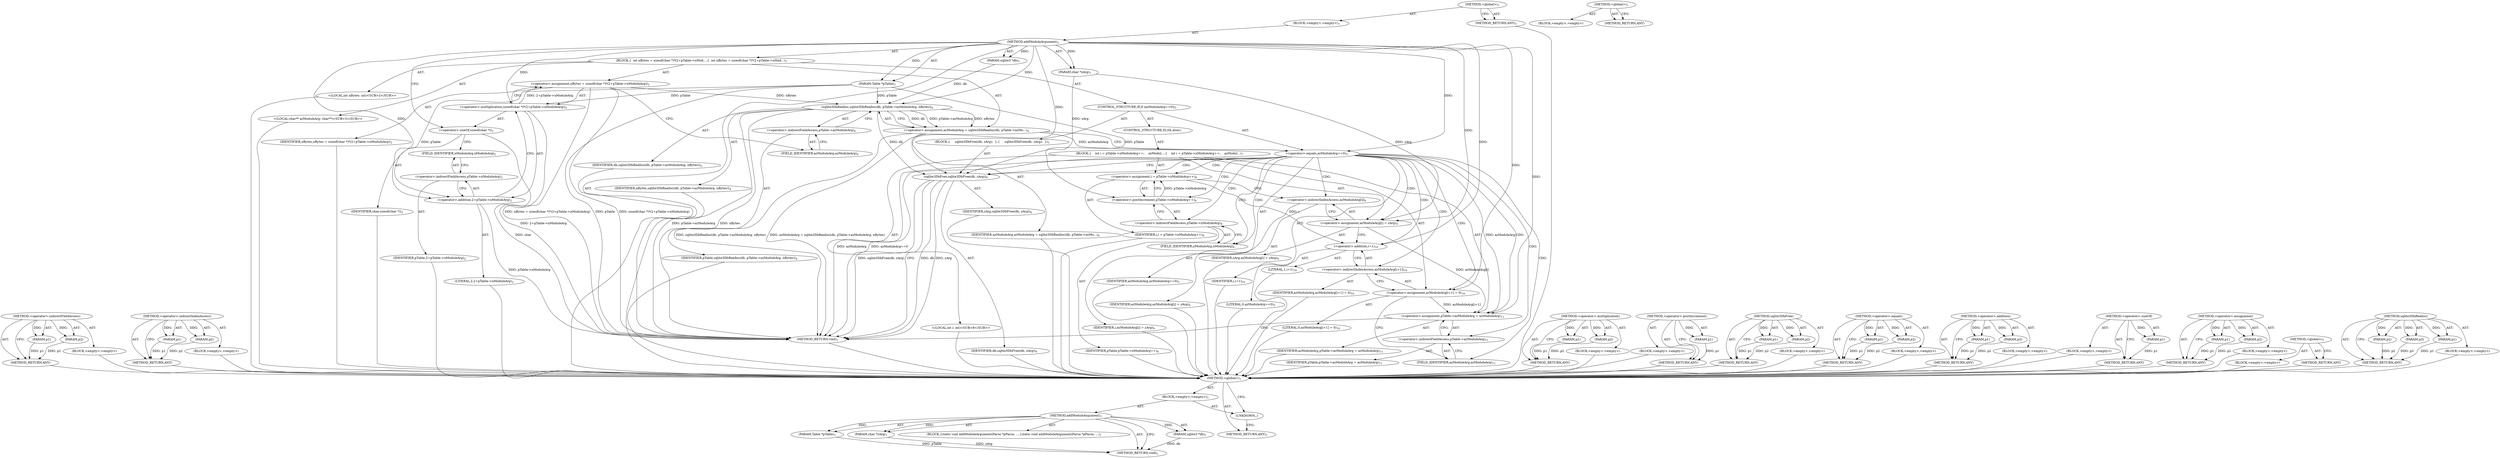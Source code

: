 digraph "&lt;global&gt;" {
vulnerable_113 [label=<(METHOD,&lt;operator&gt;.indirectFieldAccess)>];
vulnerable_114 [label=<(PARAM,p1)>];
vulnerable_115 [label=<(PARAM,p2)>];
vulnerable_116 [label=<(BLOCK,&lt;empty&gt;,&lt;empty&gt;)>];
vulnerable_117 [label=<(METHOD_RETURN,ANY)>];
vulnerable_138 [label=<(METHOD,&lt;operator&gt;.indirectIndexAccess)>];
vulnerable_139 [label=<(PARAM,p1)>];
vulnerable_140 [label=<(PARAM,p2)>];
vulnerable_141 [label=<(BLOCK,&lt;empty&gt;,&lt;empty&gt;)>];
vulnerable_142 [label=<(METHOD_RETURN,ANY)>];
vulnerable_6 [label=<(METHOD,&lt;global&gt;)<SUB>1</SUB>>];
vulnerable_7 [label=<(BLOCK,&lt;empty&gt;,&lt;empty&gt;)<SUB>1</SUB>>];
vulnerable_8 [label=<(METHOD,addModuleArgument)<SUB>1</SUB>>];
vulnerable_9 [label=<(PARAM,sqlite3 *db)<SUB>1</SUB>>];
vulnerable_10 [label=<(PARAM,Table *pTable)<SUB>1</SUB>>];
vulnerable_11 [label=<(PARAM,char *zArg)<SUB>1</SUB>>];
vulnerable_12 [label=<(BLOCK,{
  int nBytes = sizeof(char *)*(2+pTable-&gt;nMod...,{
  int nBytes = sizeof(char *)*(2+pTable-&gt;nMod...)<SUB>1</SUB>>];
vulnerable_13 [label="<(LOCAL,int nBytes: int)<SUB>2</SUB>>"];
vulnerable_14 [label=<(&lt;operator&gt;.assignment,nBytes = sizeof(char *)*(2+pTable-&gt;nModuleArg))<SUB>2</SUB>>];
vulnerable_15 [label=<(IDENTIFIER,nBytes,nBytes = sizeof(char *)*(2+pTable-&gt;nModuleArg))<SUB>2</SUB>>];
vulnerable_16 [label=<(&lt;operator&gt;.multiplication,sizeof(char *)*(2+pTable-&gt;nModuleArg))<SUB>2</SUB>>];
vulnerable_17 [label=<(&lt;operator&gt;.sizeOf,sizeof(char *))<SUB>2</SUB>>];
vulnerable_18 [label=<(IDENTIFIER,char,sizeof(char *))<SUB>2</SUB>>];
vulnerable_19 [label=<(&lt;operator&gt;.addition,2+pTable-&gt;nModuleArg)<SUB>2</SUB>>];
vulnerable_20 [label=<(LITERAL,2,2+pTable-&gt;nModuleArg)<SUB>2</SUB>>];
vulnerable_21 [label=<(&lt;operator&gt;.indirectFieldAccess,pTable-&gt;nModuleArg)<SUB>2</SUB>>];
vulnerable_22 [label=<(IDENTIFIER,pTable,2+pTable-&gt;nModuleArg)<SUB>2</SUB>>];
vulnerable_23 [label=<(FIELD_IDENTIFIER,nModuleArg,nModuleArg)<SUB>2</SUB>>];
vulnerable_24 [label="<(LOCAL,char** azModuleArg: char**)<SUB>3</SUB>>"];
vulnerable_25 [label=<(&lt;operator&gt;.assignment,azModuleArg = sqlite3DbRealloc(db, pTable-&gt;azMo...)<SUB>4</SUB>>];
vulnerable_26 [label=<(IDENTIFIER,azModuleArg,azModuleArg = sqlite3DbRealloc(db, pTable-&gt;azMo...)<SUB>4</SUB>>];
vulnerable_27 [label=<(sqlite3DbRealloc,sqlite3DbRealloc(db, pTable-&gt;azModuleArg, nBytes))<SUB>4</SUB>>];
vulnerable_28 [label=<(IDENTIFIER,db,sqlite3DbRealloc(db, pTable-&gt;azModuleArg, nBytes))<SUB>4</SUB>>];
vulnerable_29 [label=<(&lt;operator&gt;.indirectFieldAccess,pTable-&gt;azModuleArg)<SUB>4</SUB>>];
vulnerable_30 [label=<(IDENTIFIER,pTable,sqlite3DbRealloc(db, pTable-&gt;azModuleArg, nBytes))<SUB>4</SUB>>];
vulnerable_31 [label=<(FIELD_IDENTIFIER,azModuleArg,azModuleArg)<SUB>4</SUB>>];
vulnerable_32 [label=<(IDENTIFIER,nBytes,sqlite3DbRealloc(db, pTable-&gt;azModuleArg, nBytes))<SUB>4</SUB>>];
vulnerable_33 [label=<(CONTROL_STRUCTURE,IF,if (azModuleArg==0))<SUB>5</SUB>>];
vulnerable_34 [label=<(&lt;operator&gt;.equals,azModuleArg==0)<SUB>5</SUB>>];
vulnerable_35 [label=<(IDENTIFIER,azModuleArg,azModuleArg==0)<SUB>5</SUB>>];
vulnerable_36 [label=<(LITERAL,0,azModuleArg==0)<SUB>5</SUB>>];
vulnerable_37 [label=<(BLOCK,{
     sqlite3DbFree(db, zArg);
  },{
     sqlite3DbFree(db, zArg);
  })<SUB>5</SUB>>];
vulnerable_38 [label=<(sqlite3DbFree,sqlite3DbFree(db, zArg))<SUB>6</SUB>>];
vulnerable_39 [label=<(IDENTIFIER,db,sqlite3DbFree(db, zArg))<SUB>6</SUB>>];
vulnerable_40 [label=<(IDENTIFIER,zArg,sqlite3DbFree(db, zArg))<SUB>6</SUB>>];
vulnerable_41 [label=<(CONTROL_STRUCTURE,ELSE,else)<SUB>7</SUB>>];
vulnerable_42 [label=<(BLOCK,{
    int i = pTable-&gt;nModuleArg++;
    azModul...,{
    int i = pTable-&gt;nModuleArg++;
    azModul...)<SUB>7</SUB>>];
vulnerable_43 [label="<(LOCAL,int i: int)<SUB>8</SUB>>"];
vulnerable_44 [label=<(&lt;operator&gt;.assignment,i = pTable-&gt;nModuleArg++)<SUB>8</SUB>>];
vulnerable_45 [label=<(IDENTIFIER,i,i = pTable-&gt;nModuleArg++)<SUB>8</SUB>>];
vulnerable_46 [label=<(&lt;operator&gt;.postIncrement,pTable-&gt;nModuleArg++)<SUB>8</SUB>>];
vulnerable_47 [label=<(&lt;operator&gt;.indirectFieldAccess,pTable-&gt;nModuleArg)<SUB>8</SUB>>];
vulnerable_48 [label=<(IDENTIFIER,pTable,pTable-&gt;nModuleArg++)<SUB>8</SUB>>];
vulnerable_49 [label=<(FIELD_IDENTIFIER,nModuleArg,nModuleArg)<SUB>8</SUB>>];
vulnerable_50 [label=<(&lt;operator&gt;.assignment,azModuleArg[i] = zArg)<SUB>9</SUB>>];
vulnerable_51 [label=<(&lt;operator&gt;.indirectIndexAccess,azModuleArg[i])<SUB>9</SUB>>];
vulnerable_52 [label=<(IDENTIFIER,azModuleArg,azModuleArg[i] = zArg)<SUB>9</SUB>>];
vulnerable_53 [label=<(IDENTIFIER,i,azModuleArg[i] = zArg)<SUB>9</SUB>>];
vulnerable_54 [label=<(IDENTIFIER,zArg,azModuleArg[i] = zArg)<SUB>9</SUB>>];
vulnerable_55 [label=<(&lt;operator&gt;.assignment,azModuleArg[i+1] = 0)<SUB>10</SUB>>];
vulnerable_56 [label=<(&lt;operator&gt;.indirectIndexAccess,azModuleArg[i+1])<SUB>10</SUB>>];
vulnerable_57 [label=<(IDENTIFIER,azModuleArg,azModuleArg[i+1] = 0)<SUB>10</SUB>>];
vulnerable_58 [label=<(&lt;operator&gt;.addition,i+1)<SUB>10</SUB>>];
vulnerable_59 [label=<(IDENTIFIER,i,i+1)<SUB>10</SUB>>];
vulnerable_60 [label=<(LITERAL,1,i+1)<SUB>10</SUB>>];
vulnerable_61 [label=<(LITERAL,0,azModuleArg[i+1] = 0)<SUB>10</SUB>>];
vulnerable_62 [label=<(&lt;operator&gt;.assignment,pTable-&gt;azModuleArg = azModuleArg)<SUB>11</SUB>>];
vulnerable_63 [label=<(&lt;operator&gt;.indirectFieldAccess,pTable-&gt;azModuleArg)<SUB>11</SUB>>];
vulnerable_64 [label=<(IDENTIFIER,pTable,pTable-&gt;azModuleArg = azModuleArg)<SUB>11</SUB>>];
vulnerable_65 [label=<(FIELD_IDENTIFIER,azModuleArg,azModuleArg)<SUB>11</SUB>>];
vulnerable_66 [label=<(IDENTIFIER,azModuleArg,pTable-&gt;azModuleArg = azModuleArg)<SUB>11</SUB>>];
vulnerable_67 [label=<(METHOD_RETURN,void)<SUB>1</SUB>>];
vulnerable_69 [label=<(METHOD_RETURN,ANY)<SUB>1</SUB>>];
vulnerable_99 [label=<(METHOD,&lt;operator&gt;.multiplication)>];
vulnerable_100 [label=<(PARAM,p1)>];
vulnerable_101 [label=<(PARAM,p2)>];
vulnerable_102 [label=<(BLOCK,&lt;empty&gt;,&lt;empty&gt;)>];
vulnerable_103 [label=<(METHOD_RETURN,ANY)>];
vulnerable_134 [label=<(METHOD,&lt;operator&gt;.postIncrement)>];
vulnerable_135 [label=<(PARAM,p1)>];
vulnerable_136 [label=<(BLOCK,&lt;empty&gt;,&lt;empty&gt;)>];
vulnerable_137 [label=<(METHOD_RETURN,ANY)>];
vulnerable_129 [label=<(METHOD,sqlite3DbFree)>];
vulnerable_130 [label=<(PARAM,p1)>];
vulnerable_131 [label=<(PARAM,p2)>];
vulnerable_132 [label=<(BLOCK,&lt;empty&gt;,&lt;empty&gt;)>];
vulnerable_133 [label=<(METHOD_RETURN,ANY)>];
vulnerable_124 [label=<(METHOD,&lt;operator&gt;.equals)>];
vulnerable_125 [label=<(PARAM,p1)>];
vulnerable_126 [label=<(PARAM,p2)>];
vulnerable_127 [label=<(BLOCK,&lt;empty&gt;,&lt;empty&gt;)>];
vulnerable_128 [label=<(METHOD_RETURN,ANY)>];
vulnerable_108 [label=<(METHOD,&lt;operator&gt;.addition)>];
vulnerable_109 [label=<(PARAM,p1)>];
vulnerable_110 [label=<(PARAM,p2)>];
vulnerable_111 [label=<(BLOCK,&lt;empty&gt;,&lt;empty&gt;)>];
vulnerable_112 [label=<(METHOD_RETURN,ANY)>];
vulnerable_104 [label=<(METHOD,&lt;operator&gt;.sizeOf)>];
vulnerable_105 [label=<(PARAM,p1)>];
vulnerable_106 [label=<(BLOCK,&lt;empty&gt;,&lt;empty&gt;)>];
vulnerable_107 [label=<(METHOD_RETURN,ANY)>];
vulnerable_94 [label=<(METHOD,&lt;operator&gt;.assignment)>];
vulnerable_95 [label=<(PARAM,p1)>];
vulnerable_96 [label=<(PARAM,p2)>];
vulnerable_97 [label=<(BLOCK,&lt;empty&gt;,&lt;empty&gt;)>];
vulnerable_98 [label=<(METHOD_RETURN,ANY)>];
vulnerable_88 [label=<(METHOD,&lt;global&gt;)<SUB>1</SUB>>];
vulnerable_89 [label=<(BLOCK,&lt;empty&gt;,&lt;empty&gt;)>];
vulnerable_90 [label=<(METHOD_RETURN,ANY)>];
vulnerable_118 [label=<(METHOD,sqlite3DbRealloc)>];
vulnerable_119 [label=<(PARAM,p1)>];
vulnerable_120 [label=<(PARAM,p2)>];
vulnerable_121 [label=<(PARAM,p3)>];
vulnerable_122 [label=<(BLOCK,&lt;empty&gt;,&lt;empty&gt;)>];
vulnerable_123 [label=<(METHOD_RETURN,ANY)>];
fixed_6 [label=<(METHOD,&lt;global&gt;)<SUB>1</SUB>>];
fixed_7 [label=<(BLOCK,&lt;empty&gt;,&lt;empty&gt;)<SUB>1</SUB>>];
fixed_8 [label=<(METHOD,addModuleArgument)<SUB>1</SUB>>];
fixed_9 [label=<(PARAM,sqlite3 *db)<SUB>1</SUB>>];
fixed_10 [label=<(PARAM,Table *pTable)<SUB>1</SUB>>];
fixed_11 [label=<(PARAM,char *zArg)<SUB>1</SUB>>];
fixed_12 [label=<(BLOCK,{
static void addModuleArgument(Parse *pParse, ...,{
static void addModuleArgument(Parse *pParse, ...)<SUB>1</SUB>>];
fixed_13 [label=<(METHOD_RETURN,void)<SUB>1</SUB>>];
fixed_15 [label=<(UNKNOWN,,)>];
fixed_16 [label=<(METHOD_RETURN,ANY)<SUB>1</SUB>>];
fixed_29 [label=<(METHOD,&lt;global&gt;)<SUB>1</SUB>>];
fixed_30 [label=<(BLOCK,&lt;empty&gt;,&lt;empty&gt;)>];
fixed_31 [label=<(METHOD_RETURN,ANY)>];
vulnerable_113 -> vulnerable_114  [key=0, label="AST: "];
vulnerable_113 -> vulnerable_114  [key=1, label="DDG: "];
vulnerable_113 -> vulnerable_116  [key=0, label="AST: "];
vulnerable_113 -> vulnerable_115  [key=0, label="AST: "];
vulnerable_113 -> vulnerable_115  [key=1, label="DDG: "];
vulnerable_113 -> vulnerable_117  [key=0, label="AST: "];
vulnerable_113 -> vulnerable_117  [key=1, label="CFG: "];
vulnerable_114 -> vulnerable_117  [key=0, label="DDG: p1"];
vulnerable_115 -> vulnerable_117  [key=0, label="DDG: p2"];
vulnerable_116 -> fixed_6  [key=0];
vulnerable_117 -> fixed_6  [key=0];
vulnerable_138 -> vulnerable_139  [key=0, label="AST: "];
vulnerable_138 -> vulnerable_139  [key=1, label="DDG: "];
vulnerable_138 -> vulnerable_141  [key=0, label="AST: "];
vulnerable_138 -> vulnerable_140  [key=0, label="AST: "];
vulnerable_138 -> vulnerable_140  [key=1, label="DDG: "];
vulnerable_138 -> vulnerable_142  [key=0, label="AST: "];
vulnerable_138 -> vulnerable_142  [key=1, label="CFG: "];
vulnerable_139 -> vulnerable_142  [key=0, label="DDG: p1"];
vulnerable_140 -> vulnerable_142  [key=0, label="DDG: p2"];
vulnerable_141 -> fixed_6  [key=0];
vulnerable_142 -> fixed_6  [key=0];
vulnerable_6 -> vulnerable_7  [key=0, label="AST: "];
vulnerable_6 -> vulnerable_69  [key=0, label="AST: "];
vulnerable_6 -> vulnerable_69  [key=1, label="CFG: "];
vulnerable_7 -> vulnerable_8  [key=0, label="AST: "];
vulnerable_8 -> vulnerable_9  [key=0, label="AST: "];
vulnerable_8 -> vulnerable_9  [key=1, label="DDG: "];
vulnerable_8 -> vulnerable_10  [key=0, label="AST: "];
vulnerable_8 -> vulnerable_10  [key=1, label="DDG: "];
vulnerable_8 -> vulnerable_11  [key=0, label="AST: "];
vulnerable_8 -> vulnerable_11  [key=1, label="DDG: "];
vulnerable_8 -> vulnerable_12  [key=0, label="AST: "];
vulnerable_8 -> vulnerable_67  [key=0, label="AST: "];
vulnerable_8 -> vulnerable_17  [key=0, label="CFG: "];
vulnerable_8 -> vulnerable_16  [key=0, label="DDG: "];
vulnerable_8 -> vulnerable_27  [key=0, label="DDG: "];
vulnerable_8 -> vulnerable_34  [key=0, label="DDG: "];
vulnerable_8 -> vulnerable_19  [key=0, label="DDG: "];
vulnerable_8 -> vulnerable_38  [key=0, label="DDG: "];
vulnerable_8 -> vulnerable_50  [key=0, label="DDG: "];
vulnerable_8 -> vulnerable_55  [key=0, label="DDG: "];
vulnerable_8 -> vulnerable_62  [key=0, label="DDG: "];
vulnerable_8 -> vulnerable_58  [key=0, label="DDG: "];
vulnerable_9 -> vulnerable_27  [key=0, label="DDG: db"];
vulnerable_10 -> vulnerable_67  [key=0, label="DDG: pTable"];
vulnerable_10 -> vulnerable_16  [key=0, label="DDG: pTable"];
vulnerable_10 -> vulnerable_27  [key=0, label="DDG: pTable"];
vulnerable_10 -> vulnerable_19  [key=0, label="DDG: pTable"];
vulnerable_10 -> vulnerable_46  [key=0, label="DDG: pTable"];
vulnerable_11 -> vulnerable_38  [key=0, label="DDG: zArg"];
vulnerable_11 -> vulnerable_50  [key=0, label="DDG: zArg"];
vulnerable_12 -> vulnerable_13  [key=0, label="AST: "];
vulnerable_12 -> vulnerable_14  [key=0, label="AST: "];
vulnerable_12 -> vulnerable_24  [key=0, label="AST: "];
vulnerable_12 -> vulnerable_25  [key=0, label="AST: "];
vulnerable_12 -> vulnerable_33  [key=0, label="AST: "];
vulnerable_13 -> fixed_6  [key=0];
vulnerable_14 -> vulnerable_15  [key=0, label="AST: "];
vulnerable_14 -> vulnerable_16  [key=0, label="AST: "];
vulnerable_14 -> vulnerable_31  [key=0, label="CFG: "];
vulnerable_14 -> vulnerable_67  [key=0, label="DDG: sizeof(char *)*(2+pTable-&gt;nModuleArg)"];
vulnerable_14 -> vulnerable_67  [key=1, label="DDG: nBytes = sizeof(char *)*(2+pTable-&gt;nModuleArg)"];
vulnerable_14 -> vulnerable_27  [key=0, label="DDG: nBytes"];
vulnerable_15 -> fixed_6  [key=0];
vulnerable_16 -> vulnerable_17  [key=0, label="AST: "];
vulnerable_16 -> vulnerable_19  [key=0, label="AST: "];
vulnerable_16 -> vulnerable_14  [key=0, label="CFG: "];
vulnerable_16 -> vulnerable_14  [key=1, label="DDG: 2+pTable-&gt;nModuleArg"];
vulnerable_16 -> vulnerable_67  [key=0, label="DDG: 2+pTable-&gt;nModuleArg"];
vulnerable_17 -> vulnerable_18  [key=0, label="AST: "];
vulnerable_17 -> vulnerable_23  [key=0, label="CFG: "];
vulnerable_17 -> vulnerable_67  [key=0, label="DDG: char"];
vulnerable_18 -> fixed_6  [key=0];
vulnerable_19 -> vulnerable_20  [key=0, label="AST: "];
vulnerable_19 -> vulnerable_21  [key=0, label="AST: "];
vulnerable_19 -> vulnerable_16  [key=0, label="CFG: "];
vulnerable_19 -> vulnerable_67  [key=0, label="DDG: pTable-&gt;nModuleArg"];
vulnerable_20 -> fixed_6  [key=0];
vulnerable_21 -> vulnerable_22  [key=0, label="AST: "];
vulnerable_21 -> vulnerable_23  [key=0, label="AST: "];
vulnerable_21 -> vulnerable_19  [key=0, label="CFG: "];
vulnerable_22 -> fixed_6  [key=0];
vulnerable_23 -> vulnerable_21  [key=0, label="CFG: "];
vulnerable_24 -> fixed_6  [key=0];
vulnerable_25 -> vulnerable_26  [key=0, label="AST: "];
vulnerable_25 -> vulnerable_27  [key=0, label="AST: "];
vulnerable_25 -> vulnerable_34  [key=0, label="CFG: "];
vulnerable_25 -> vulnerable_34  [key=1, label="DDG: azModuleArg"];
vulnerable_25 -> vulnerable_67  [key=0, label="DDG: sqlite3DbRealloc(db, pTable-&gt;azModuleArg, nBytes)"];
vulnerable_25 -> vulnerable_67  [key=1, label="DDG: azModuleArg = sqlite3DbRealloc(db, pTable-&gt;azModuleArg, nBytes)"];
vulnerable_26 -> fixed_6  [key=0];
vulnerable_27 -> vulnerable_28  [key=0, label="AST: "];
vulnerable_27 -> vulnerable_29  [key=0, label="AST: "];
vulnerable_27 -> vulnerable_32  [key=0, label="AST: "];
vulnerable_27 -> vulnerable_25  [key=0, label="CFG: "];
vulnerable_27 -> vulnerable_25  [key=1, label="DDG: db"];
vulnerable_27 -> vulnerable_25  [key=2, label="DDG: pTable-&gt;azModuleArg"];
vulnerable_27 -> vulnerable_25  [key=3, label="DDG: nBytes"];
vulnerable_27 -> vulnerable_67  [key=0, label="DDG: pTable-&gt;azModuleArg"];
vulnerable_27 -> vulnerable_67  [key=1, label="DDG: nBytes"];
vulnerable_27 -> vulnerable_38  [key=0, label="DDG: db"];
vulnerable_28 -> fixed_6  [key=0];
vulnerable_29 -> vulnerable_30  [key=0, label="AST: "];
vulnerable_29 -> vulnerable_31  [key=0, label="AST: "];
vulnerable_29 -> vulnerable_27  [key=0, label="CFG: "];
vulnerable_30 -> fixed_6  [key=0];
vulnerable_31 -> vulnerable_29  [key=0, label="CFG: "];
vulnerable_32 -> fixed_6  [key=0];
vulnerable_33 -> vulnerable_34  [key=0, label="AST: "];
vulnerable_33 -> vulnerable_37  [key=0, label="AST: "];
vulnerable_33 -> vulnerable_41  [key=0, label="AST: "];
vulnerable_34 -> vulnerable_35  [key=0, label="AST: "];
vulnerable_34 -> vulnerable_36  [key=0, label="AST: "];
vulnerable_34 -> vulnerable_38  [key=0, label="CFG: "];
vulnerable_34 -> vulnerable_38  [key=1, label="CDG: "];
vulnerable_34 -> vulnerable_49  [key=0, label="CFG: "];
vulnerable_34 -> vulnerable_49  [key=1, label="CDG: "];
vulnerable_34 -> vulnerable_67  [key=0, label="DDG: azModuleArg"];
vulnerable_34 -> vulnerable_67  [key=1, label="DDG: azModuleArg==0"];
vulnerable_34 -> vulnerable_62  [key=0, label="DDG: azModuleArg"];
vulnerable_34 -> vulnerable_62  [key=1, label="CDG: "];
vulnerable_34 -> vulnerable_47  [key=0, label="CDG: "];
vulnerable_34 -> vulnerable_58  [key=0, label="CDG: "];
vulnerable_34 -> vulnerable_51  [key=0, label="CDG: "];
vulnerable_34 -> vulnerable_46  [key=0, label="CDG: "];
vulnerable_34 -> vulnerable_56  [key=0, label="CDG: "];
vulnerable_34 -> vulnerable_63  [key=0, label="CDG: "];
vulnerable_34 -> vulnerable_65  [key=0, label="CDG: "];
vulnerable_34 -> vulnerable_50  [key=0, label="CDG: "];
vulnerable_34 -> vulnerable_44  [key=0, label="CDG: "];
vulnerable_34 -> vulnerable_55  [key=0, label="CDG: "];
vulnerable_35 -> fixed_6  [key=0];
vulnerable_36 -> fixed_6  [key=0];
vulnerable_37 -> vulnerable_38  [key=0, label="AST: "];
vulnerable_38 -> vulnerable_39  [key=0, label="AST: "];
vulnerable_38 -> vulnerable_40  [key=0, label="AST: "];
vulnerable_38 -> vulnerable_67  [key=0, label="CFG: "];
vulnerable_38 -> vulnerable_67  [key=1, label="DDG: db"];
vulnerable_38 -> vulnerable_67  [key=2, label="DDG: zArg"];
vulnerable_38 -> vulnerable_67  [key=3, label="DDG: sqlite3DbFree(db, zArg)"];
vulnerable_39 -> fixed_6  [key=0];
vulnerable_40 -> fixed_6  [key=0];
vulnerable_41 -> vulnerable_42  [key=0, label="AST: "];
vulnerable_42 -> vulnerable_43  [key=0, label="AST: "];
vulnerable_42 -> vulnerable_44  [key=0, label="AST: "];
vulnerable_42 -> vulnerable_50  [key=0, label="AST: "];
vulnerable_42 -> vulnerable_55  [key=0, label="AST: "];
vulnerable_42 -> vulnerable_62  [key=0, label="AST: "];
vulnerable_43 -> fixed_6  [key=0];
vulnerable_44 -> vulnerable_45  [key=0, label="AST: "];
vulnerable_44 -> vulnerable_46  [key=0, label="AST: "];
vulnerable_44 -> vulnerable_51  [key=0, label="CFG: "];
vulnerable_44 -> vulnerable_58  [key=0, label="DDG: i"];
vulnerable_45 -> fixed_6  [key=0];
vulnerable_46 -> vulnerable_47  [key=0, label="AST: "];
vulnerable_46 -> vulnerable_44  [key=0, label="CFG: "];
vulnerable_46 -> vulnerable_44  [key=1, label="DDG: pTable-&gt;nModuleArg"];
vulnerable_47 -> vulnerable_48  [key=0, label="AST: "];
vulnerable_47 -> vulnerable_49  [key=0, label="AST: "];
vulnerable_47 -> vulnerable_46  [key=0, label="CFG: "];
vulnerable_48 -> fixed_6  [key=0];
vulnerable_49 -> vulnerable_47  [key=0, label="CFG: "];
vulnerable_50 -> vulnerable_51  [key=0, label="AST: "];
vulnerable_50 -> vulnerable_54  [key=0, label="AST: "];
vulnerable_50 -> vulnerable_58  [key=0, label="CFG: "];
vulnerable_50 -> vulnerable_62  [key=0, label="DDG: azModuleArg[i]"];
vulnerable_51 -> vulnerable_52  [key=0, label="AST: "];
vulnerable_51 -> vulnerable_53  [key=0, label="AST: "];
vulnerable_51 -> vulnerable_50  [key=0, label="CFG: "];
vulnerable_52 -> fixed_6  [key=0];
vulnerable_53 -> fixed_6  [key=0];
vulnerable_54 -> fixed_6  [key=0];
vulnerable_55 -> vulnerable_56  [key=0, label="AST: "];
vulnerable_55 -> vulnerable_61  [key=0, label="AST: "];
vulnerable_55 -> vulnerable_65  [key=0, label="CFG: "];
vulnerable_55 -> vulnerable_62  [key=0, label="DDG: azModuleArg[i+1]"];
vulnerable_56 -> vulnerable_57  [key=0, label="AST: "];
vulnerable_56 -> vulnerable_58  [key=0, label="AST: "];
vulnerable_56 -> vulnerable_55  [key=0, label="CFG: "];
vulnerable_57 -> fixed_6  [key=0];
vulnerable_58 -> vulnerable_59  [key=0, label="AST: "];
vulnerable_58 -> vulnerable_60  [key=0, label="AST: "];
vulnerable_58 -> vulnerable_56  [key=0, label="CFG: "];
vulnerable_59 -> fixed_6  [key=0];
vulnerable_60 -> fixed_6  [key=0];
vulnerable_61 -> fixed_6  [key=0];
vulnerable_62 -> vulnerable_63  [key=0, label="AST: "];
vulnerable_62 -> vulnerable_66  [key=0, label="AST: "];
vulnerable_62 -> vulnerable_67  [key=0, label="CFG: "];
vulnerable_63 -> vulnerable_64  [key=0, label="AST: "];
vulnerable_63 -> vulnerable_65  [key=0, label="AST: "];
vulnerable_63 -> vulnerable_62  [key=0, label="CFG: "];
vulnerable_64 -> fixed_6  [key=0];
vulnerable_65 -> vulnerable_63  [key=0, label="CFG: "];
vulnerable_66 -> fixed_6  [key=0];
vulnerable_67 -> fixed_6  [key=0];
vulnerable_69 -> fixed_6  [key=0];
vulnerable_99 -> vulnerable_100  [key=0, label="AST: "];
vulnerable_99 -> vulnerable_100  [key=1, label="DDG: "];
vulnerable_99 -> vulnerable_102  [key=0, label="AST: "];
vulnerable_99 -> vulnerable_101  [key=0, label="AST: "];
vulnerable_99 -> vulnerable_101  [key=1, label="DDG: "];
vulnerable_99 -> vulnerable_103  [key=0, label="AST: "];
vulnerable_99 -> vulnerable_103  [key=1, label="CFG: "];
vulnerable_100 -> vulnerable_103  [key=0, label="DDG: p1"];
vulnerable_101 -> vulnerable_103  [key=0, label="DDG: p2"];
vulnerable_102 -> fixed_6  [key=0];
vulnerable_103 -> fixed_6  [key=0];
vulnerable_134 -> vulnerable_135  [key=0, label="AST: "];
vulnerable_134 -> vulnerable_135  [key=1, label="DDG: "];
vulnerable_134 -> vulnerable_136  [key=0, label="AST: "];
vulnerable_134 -> vulnerable_137  [key=0, label="AST: "];
vulnerable_134 -> vulnerable_137  [key=1, label="CFG: "];
vulnerable_135 -> vulnerable_137  [key=0, label="DDG: p1"];
vulnerable_136 -> fixed_6  [key=0];
vulnerable_137 -> fixed_6  [key=0];
vulnerable_129 -> vulnerable_130  [key=0, label="AST: "];
vulnerable_129 -> vulnerable_130  [key=1, label="DDG: "];
vulnerable_129 -> vulnerable_132  [key=0, label="AST: "];
vulnerable_129 -> vulnerable_131  [key=0, label="AST: "];
vulnerable_129 -> vulnerable_131  [key=1, label="DDG: "];
vulnerable_129 -> vulnerable_133  [key=0, label="AST: "];
vulnerable_129 -> vulnerable_133  [key=1, label="CFG: "];
vulnerable_130 -> vulnerable_133  [key=0, label="DDG: p1"];
vulnerable_131 -> vulnerable_133  [key=0, label="DDG: p2"];
vulnerable_132 -> fixed_6  [key=0];
vulnerable_133 -> fixed_6  [key=0];
vulnerable_124 -> vulnerable_125  [key=0, label="AST: "];
vulnerable_124 -> vulnerable_125  [key=1, label="DDG: "];
vulnerable_124 -> vulnerable_127  [key=0, label="AST: "];
vulnerable_124 -> vulnerable_126  [key=0, label="AST: "];
vulnerable_124 -> vulnerable_126  [key=1, label="DDG: "];
vulnerable_124 -> vulnerable_128  [key=0, label="AST: "];
vulnerable_124 -> vulnerable_128  [key=1, label="CFG: "];
vulnerable_125 -> vulnerable_128  [key=0, label="DDG: p1"];
vulnerable_126 -> vulnerable_128  [key=0, label="DDG: p2"];
vulnerable_127 -> fixed_6  [key=0];
vulnerable_128 -> fixed_6  [key=0];
vulnerable_108 -> vulnerable_109  [key=0, label="AST: "];
vulnerable_108 -> vulnerable_109  [key=1, label="DDG: "];
vulnerable_108 -> vulnerable_111  [key=0, label="AST: "];
vulnerable_108 -> vulnerable_110  [key=0, label="AST: "];
vulnerable_108 -> vulnerable_110  [key=1, label="DDG: "];
vulnerable_108 -> vulnerable_112  [key=0, label="AST: "];
vulnerable_108 -> vulnerable_112  [key=1, label="CFG: "];
vulnerable_109 -> vulnerable_112  [key=0, label="DDG: p1"];
vulnerable_110 -> vulnerable_112  [key=0, label="DDG: p2"];
vulnerable_111 -> fixed_6  [key=0];
vulnerable_112 -> fixed_6  [key=0];
vulnerable_104 -> vulnerable_105  [key=0, label="AST: "];
vulnerable_104 -> vulnerable_105  [key=1, label="DDG: "];
vulnerable_104 -> vulnerable_106  [key=0, label="AST: "];
vulnerable_104 -> vulnerable_107  [key=0, label="AST: "];
vulnerable_104 -> vulnerable_107  [key=1, label="CFG: "];
vulnerable_105 -> vulnerable_107  [key=0, label="DDG: p1"];
vulnerable_106 -> fixed_6  [key=0];
vulnerable_107 -> fixed_6  [key=0];
vulnerable_94 -> vulnerable_95  [key=0, label="AST: "];
vulnerable_94 -> vulnerable_95  [key=1, label="DDG: "];
vulnerable_94 -> vulnerable_97  [key=0, label="AST: "];
vulnerable_94 -> vulnerable_96  [key=0, label="AST: "];
vulnerable_94 -> vulnerable_96  [key=1, label="DDG: "];
vulnerable_94 -> vulnerable_98  [key=0, label="AST: "];
vulnerable_94 -> vulnerable_98  [key=1, label="CFG: "];
vulnerable_95 -> vulnerable_98  [key=0, label="DDG: p1"];
vulnerable_96 -> vulnerable_98  [key=0, label="DDG: p2"];
vulnerable_97 -> fixed_6  [key=0];
vulnerable_98 -> fixed_6  [key=0];
vulnerable_88 -> vulnerable_89  [key=0, label="AST: "];
vulnerable_88 -> vulnerable_90  [key=0, label="AST: "];
vulnerable_88 -> vulnerable_90  [key=1, label="CFG: "];
vulnerable_89 -> fixed_6  [key=0];
vulnerable_90 -> fixed_6  [key=0];
vulnerable_118 -> vulnerable_119  [key=0, label="AST: "];
vulnerable_118 -> vulnerable_119  [key=1, label="DDG: "];
vulnerable_118 -> vulnerable_122  [key=0, label="AST: "];
vulnerable_118 -> vulnerable_120  [key=0, label="AST: "];
vulnerable_118 -> vulnerable_120  [key=1, label="DDG: "];
vulnerable_118 -> vulnerable_123  [key=0, label="AST: "];
vulnerable_118 -> vulnerable_123  [key=1, label="CFG: "];
vulnerable_118 -> vulnerable_121  [key=0, label="AST: "];
vulnerable_118 -> vulnerable_121  [key=1, label="DDG: "];
vulnerable_119 -> vulnerable_123  [key=0, label="DDG: p1"];
vulnerable_120 -> vulnerable_123  [key=0, label="DDG: p2"];
vulnerable_121 -> vulnerable_123  [key=0, label="DDG: p3"];
vulnerable_122 -> fixed_6  [key=0];
vulnerable_123 -> fixed_6  [key=0];
fixed_6 -> fixed_7  [key=0, label="AST: "];
fixed_6 -> fixed_16  [key=0, label="AST: "];
fixed_6 -> fixed_15  [key=0, label="CFG: "];
fixed_7 -> fixed_8  [key=0, label="AST: "];
fixed_7 -> fixed_15  [key=0, label="AST: "];
fixed_8 -> fixed_9  [key=0, label="AST: "];
fixed_8 -> fixed_9  [key=1, label="DDG: "];
fixed_8 -> fixed_10  [key=0, label="AST: "];
fixed_8 -> fixed_10  [key=1, label="DDG: "];
fixed_8 -> fixed_11  [key=0, label="AST: "];
fixed_8 -> fixed_11  [key=1, label="DDG: "];
fixed_8 -> fixed_12  [key=0, label="AST: "];
fixed_8 -> fixed_13  [key=0, label="AST: "];
fixed_8 -> fixed_13  [key=1, label="CFG: "];
fixed_9 -> fixed_13  [key=0, label="DDG: db"];
fixed_10 -> fixed_13  [key=0, label="DDG: pTable"];
fixed_11 -> fixed_13  [key=0, label="DDG: zArg"];
fixed_15 -> fixed_16  [key=0, label="CFG: "];
fixed_29 -> fixed_30  [key=0, label="AST: "];
fixed_29 -> fixed_31  [key=0, label="AST: "];
fixed_29 -> fixed_31  [key=1, label="CFG: "];
}
